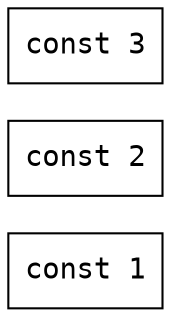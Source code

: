 digraph DF {
  rankdir=LR;
  node [shape=box,fontname="monospace"];
  0 [label="const 1"];
  1 [label="const 2"];
  2 [label="const 3"];
}
